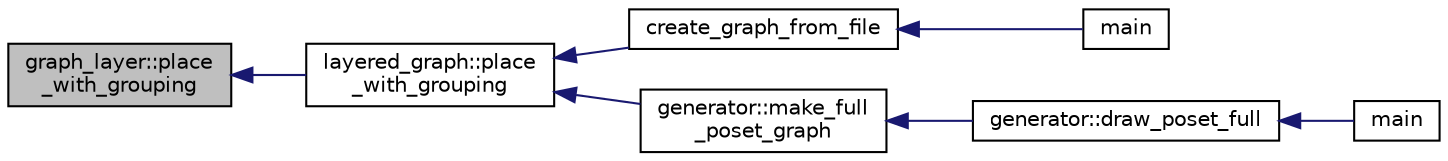 digraph "graph_layer::place_with_grouping"
{
  edge [fontname="Helvetica",fontsize="10",labelfontname="Helvetica",labelfontsize="10"];
  node [fontname="Helvetica",fontsize="10",shape=record];
  rankdir="LR";
  Node93 [label="graph_layer::place\l_with_grouping",height=0.2,width=0.4,color="black", fillcolor="grey75", style="filled", fontcolor="black"];
  Node93 -> Node94 [dir="back",color="midnightblue",fontsize="10",style="solid",fontname="Helvetica"];
  Node94 [label="layered_graph::place\l_with_grouping",height=0.2,width=0.4,color="black", fillcolor="white", style="filled",URL="$da/db1/classlayered__graph.html#a1b4f3b91e957060dc9375b9ce9c8b1a3"];
  Node94 -> Node95 [dir="back",color="midnightblue",fontsize="10",style="solid",fontname="Helvetica"];
  Node95 [label="create_graph_from_file",height=0.2,width=0.4,color="black", fillcolor="white", style="filled",URL="$db/d8d/create__layered__graph__file_8_c.html#a3861f0400d2bbd6a6228527acef31d77"];
  Node95 -> Node96 [dir="back",color="midnightblue",fontsize="10",style="solid",fontname="Helvetica"];
  Node96 [label="main",height=0.2,width=0.4,color="black", fillcolor="white", style="filled",URL="$db/d8d/create__layered__graph__file_8_c.html#a217dbf8b442f20279ea00b898af96f52"];
  Node94 -> Node97 [dir="back",color="midnightblue",fontsize="10",style="solid",fontname="Helvetica"];
  Node97 [label="generator::make_full\l_poset_graph",height=0.2,width=0.4,color="black", fillcolor="white", style="filled",URL="$d7/d73/classgenerator.html#ab6415c4a8fbcc54c470448935a95aa56"];
  Node97 -> Node98 [dir="back",color="midnightblue",fontsize="10",style="solid",fontname="Helvetica"];
  Node98 [label="generator::draw_poset_full",height=0.2,width=0.4,color="black", fillcolor="white", style="filled",URL="$d7/d73/classgenerator.html#a6f7f90e50993905db31342536ac59d8c"];
  Node98 -> Node99 [dir="back",color="midnightblue",fontsize="10",style="solid",fontname="Helvetica"];
  Node99 [label="main",height=0.2,width=0.4,color="black", fillcolor="white", style="filled",URL="$de/d2d/graph_2graph_8_c.html#a217dbf8b442f20279ea00b898af96f52"];
}

